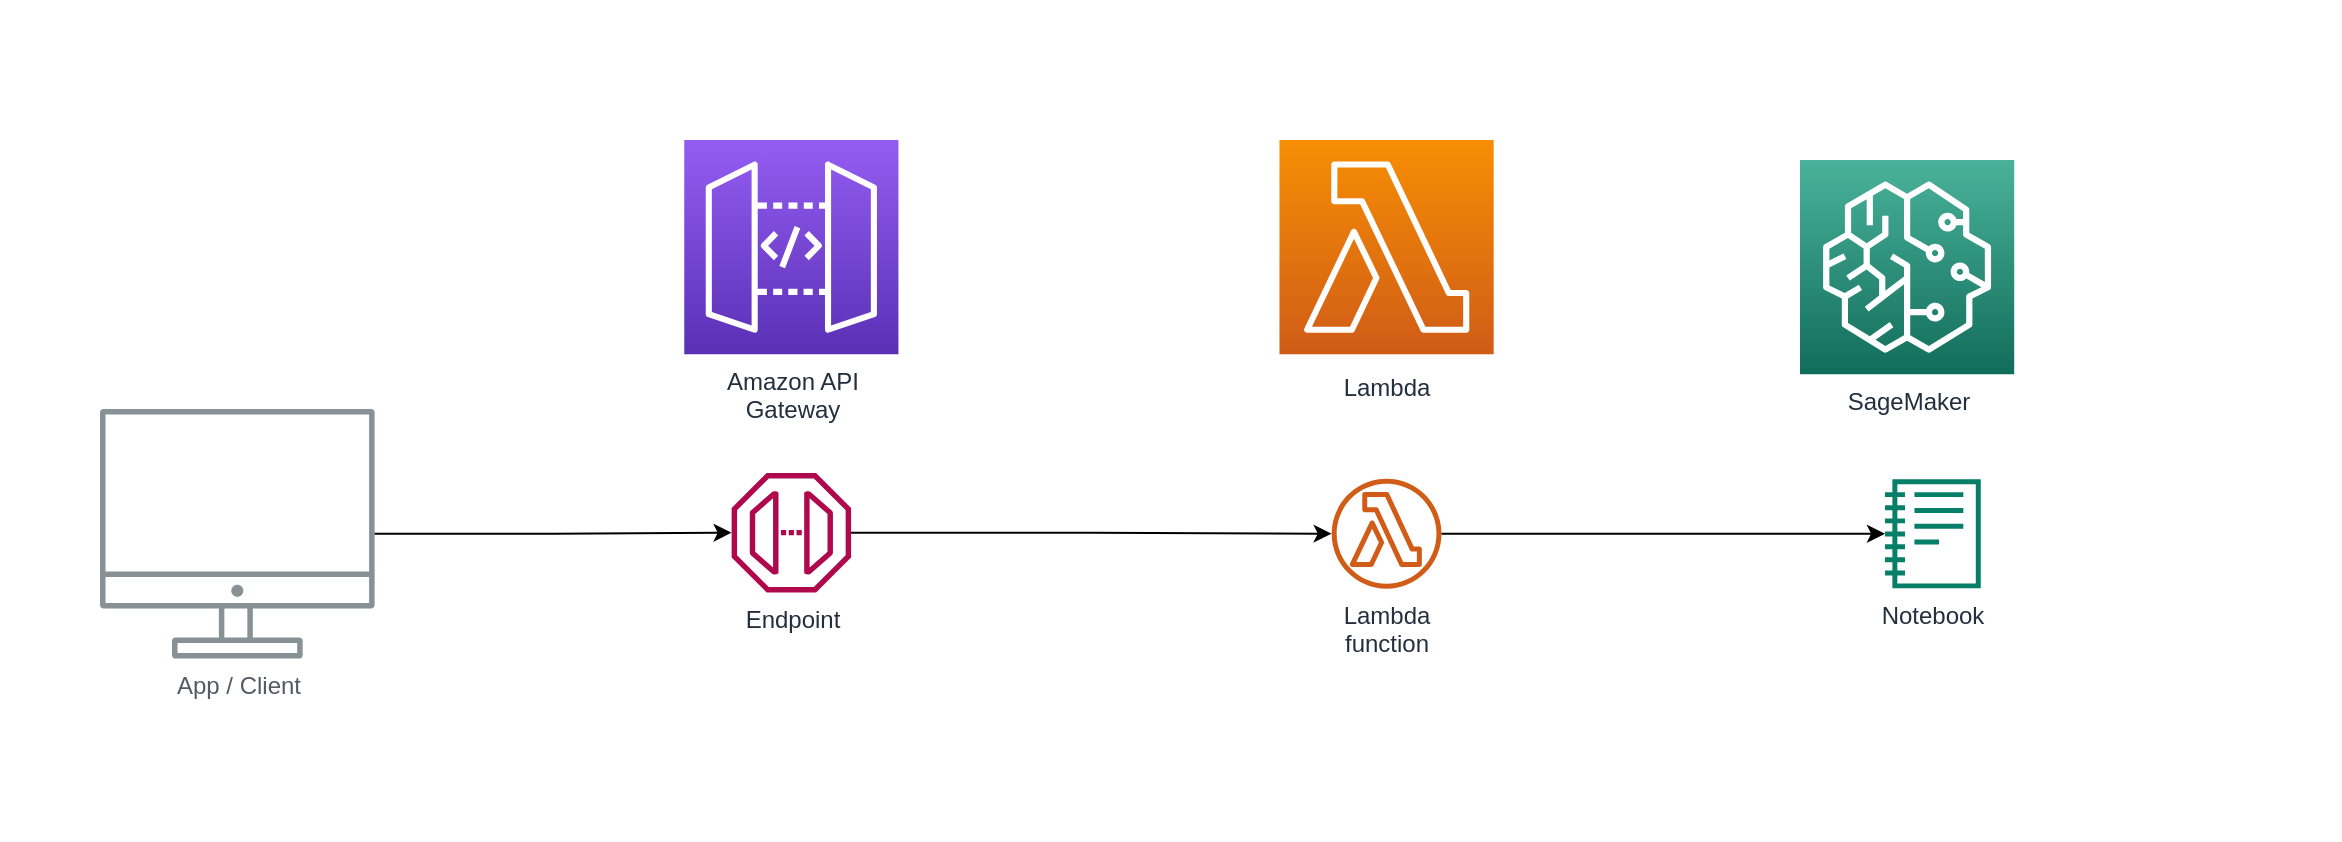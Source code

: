 <mxfile version="18.0.1" type="device"><diagram id="Ht1M8jgEwFfnCIfOTk4-" name="Page-1"><mxGraphModel dx="1261" dy="-34" grid="1" gridSize="10" guides="1" tooltips="1" connect="1" arrows="1" fold="1" page="1" pageScale="1" pageWidth="583" pageHeight="413" background="none" math="0" shadow="0"><root><mxCell id="0"/><mxCell id="1" parent="0"/><mxCell id="JfxSl2BCmVlO9kUiLEVY-16" value="" style="group" vertex="1" connectable="0" parent="1"><mxGeometry y="960" width="1170" height="420" as="geometry"/></mxCell><mxCell id="JfxSl2BCmVlO9kUiLEVY-15" value="" style="rounded=0;whiteSpace=wrap;html=1;fillColor=default;strokeColor=none;" vertex="1" parent="JfxSl2BCmVlO9kUiLEVY-16"><mxGeometry width="1170" height="420" as="geometry"/></mxCell><mxCell id="JfxSl2BCmVlO9kUiLEVY-14" value="" style="group" vertex="1" connectable="0" parent="JfxSl2BCmVlO9kUiLEVY-16"><mxGeometry x="50" y="20" width="970" height="330" as="geometry"/></mxCell><mxCell id="JfxSl2BCmVlO9kUiLEVY-1" value="App / Client" style="outlineConnect=0;gradientColor=none;fontColor=#545B64;strokeColor=none;fillColor=#879196;dashed=0;verticalLabelPosition=bottom;verticalAlign=top;align=center;html=1;fontSize=12;fontStyle=0;aspect=fixed;shape=mxgraph.aws4.illustration_desktop;pointerEvents=1;labelBackgroundColor=#ffffff;" vertex="1" parent="JfxSl2BCmVlO9kUiLEVY-14"><mxGeometry y="184.424" width="137.308" height="124.95" as="geometry"/></mxCell><mxCell id="JfxSl2BCmVlO9kUiLEVY-2" value="Endpoint" style="sketch=0;outlineConnect=0;fontColor=#232F3E;gradientColor=none;fillColor=#B0084D;strokeColor=none;dashed=0;verticalLabelPosition=bottom;verticalAlign=top;align=center;html=1;fontSize=12;fontStyle=0;aspect=fixed;pointerEvents=1;shape=mxgraph.aws4.endpoint;" vertex="1" parent="JfxSl2BCmVlO9kUiLEVY-14"><mxGeometry x="315.809" y="216.483" width="59.729" height="59.729" as="geometry"/></mxCell><mxCell id="JfxSl2BCmVlO9kUiLEVY-3" style="edgeStyle=orthogonalEdgeStyle;rounded=0;orthogonalLoop=1;jettySize=auto;html=1;" edge="1" parent="JfxSl2BCmVlO9kUiLEVY-14" source="JfxSl2BCmVlO9kUiLEVY-1" target="JfxSl2BCmVlO9kUiLEVY-2"><mxGeometry relative="1" as="geometry"/></mxCell><mxCell id="JfxSl2BCmVlO9kUiLEVY-6" value="Lambda" style="outlineConnect=0;fontColor=#232F3E;gradientColor=#F78E04;gradientDirection=north;fillColor=#D05C17;strokeColor=#ffffff;dashed=0;verticalLabelPosition=bottom;verticalAlign=top;align=center;html=1;fontSize=12;fontStyle=0;aspect=fixed;shape=mxgraph.aws4.resourceIcon;resIcon=mxgraph.aws4.lambda;labelBackgroundColor=#ffffff;spacingTop=3;" vertex="1" parent="JfxSl2BCmVlO9kUiLEVY-14"><mxGeometry x="589.739" y="50.0" width="107.1" height="107.1" as="geometry"/></mxCell><mxCell id="JfxSl2BCmVlO9kUiLEVY-7" value="Lambda&lt;br&gt;function" style="outlineConnect=0;fontColor=#232F3E;gradientColor=none;fillColor=#D05C17;strokeColor=none;dashed=0;verticalLabelPosition=bottom;verticalAlign=top;align=center;html=1;fontSize=12;fontStyle=0;aspect=fixed;pointerEvents=1;shape=mxgraph.aws4.lambda_function;labelBackgroundColor=#ffffff;" vertex="1" parent="JfxSl2BCmVlO9kUiLEVY-14"><mxGeometry x="615.827" y="219.437" width="54.923" height="54.923" as="geometry"/></mxCell><mxCell id="JfxSl2BCmVlO9kUiLEVY-8" value="" style="edgeStyle=orthogonalEdgeStyle;rounded=0;orthogonalLoop=1;jettySize=auto;html=1;" edge="1" parent="JfxSl2BCmVlO9kUiLEVY-14" source="JfxSl2BCmVlO9kUiLEVY-2" target="JfxSl2BCmVlO9kUiLEVY-7"><mxGeometry relative="1" as="geometry"/></mxCell><mxCell id="JfxSl2BCmVlO9kUiLEVY-9" value="Amazon API&lt;br&gt;Gateway&lt;br&gt;" style="outlineConnect=0;fontColor=#232F3E;gradientColor=#945DF2;gradientDirection=north;fillColor=#5A30B5;strokeColor=#ffffff;dashed=0;verticalLabelPosition=bottom;verticalAlign=top;align=center;html=1;fontSize=12;fontStyle=0;aspect=fixed;shape=mxgraph.aws4.resourceIcon;resIcon=mxgraph.aws4.api_gateway;labelBackgroundColor=#ffffff;" vertex="1" parent="JfxSl2BCmVlO9kUiLEVY-14"><mxGeometry x="292.123" y="50" width="107.1" height="107.1" as="geometry"/></mxCell><mxCell id="JfxSl2BCmVlO9kUiLEVY-10" value="Notebook" style="sketch=0;outlineConnect=0;fontColor=#232F3E;gradientColor=none;fillColor=#067F68;strokeColor=none;dashed=0;verticalLabelPosition=bottom;verticalAlign=top;align=center;html=1;fontSize=12;fontStyle=0;aspect=fixed;pointerEvents=1;shape=mxgraph.aws4.sagemaker_notebook;" vertex="1" parent="JfxSl2BCmVlO9kUiLEVY-14"><mxGeometry x="892.503" y="219.437" width="47.879" height="54.923" as="geometry"/></mxCell><mxCell id="JfxSl2BCmVlO9kUiLEVY-11" style="edgeStyle=orthogonalEdgeStyle;rounded=0;orthogonalLoop=1;jettySize=auto;html=1;" edge="1" parent="JfxSl2BCmVlO9kUiLEVY-14" source="JfxSl2BCmVlO9kUiLEVY-7" target="JfxSl2BCmVlO9kUiLEVY-10"><mxGeometry relative="1" as="geometry"/></mxCell><mxCell id="JfxSl2BCmVlO9kUiLEVY-13" value="SageMaker" style="sketch=0;points=[[0,0,0],[0.25,0,0],[0.5,0,0],[0.75,0,0],[1,0,0],[0,1,0],[0.25,1,0],[0.5,1,0],[0.75,1,0],[1,1,0],[0,0.25,0],[0,0.5,0],[0,0.75,0],[1,0.25,0],[1,0.5,0],[1,0.75,0]];outlineConnect=0;fontColor=#232F3E;gradientColor=#4AB29A;gradientDirection=north;fillColor=#116D5B;strokeColor=#ffffff;dashed=0;verticalLabelPosition=bottom;verticalAlign=top;align=center;html=1;fontSize=12;fontStyle=0;aspect=fixed;shape=mxgraph.aws4.resourceIcon;resIcon=mxgraph.aws4.sagemaker;" vertex="1" parent="JfxSl2BCmVlO9kUiLEVY-14"><mxGeometry x="850.0" y="60.0" width="107.1" height="107.1" as="geometry"/></mxCell></root></mxGraphModel></diagram></mxfile>